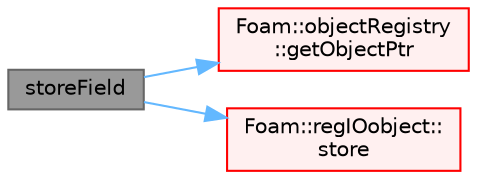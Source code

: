 digraph "storeField"
{
 // LATEX_PDF_SIZE
  bgcolor="transparent";
  edge [fontname=Helvetica,fontsize=10,labelfontname=Helvetica,labelfontsize=10];
  node [fontname=Helvetica,fontsize=10,shape=box,height=0.2,width=0.4];
  rankdir="LR";
  Node1 [id="Node000001",label="storeField",height=0.2,width=0.4,color="gray40", fillcolor="grey60", style="filled", fontcolor="black",tooltip=" "];
  Node1 -> Node2 [id="edge1_Node000001_Node000002",color="steelblue1",style="solid",tooltip=" "];
  Node2 [id="Node000002",label="Foam::objectRegistry\l::getObjectPtr",height=0.2,width=0.4,color="red", fillcolor="#FFF0F0", style="filled",URL="$classFoam_1_1objectRegistry.html#afa9feb670b25965e41e25d76abf12090",tooltip=" "];
  Node1 -> Node4 [id="edge2_Node000001_Node000004",color="steelblue1",style="solid",tooltip=" "];
  Node4 [id="Node000004",label="Foam::regIOobject::\lstore",height=0.2,width=0.4,color="red", fillcolor="#FFF0F0", style="filled",URL="$classFoam_1_1regIOobject.html#ab88af8791028ebc8b3309adeb1265891",tooltip=" "];
}
